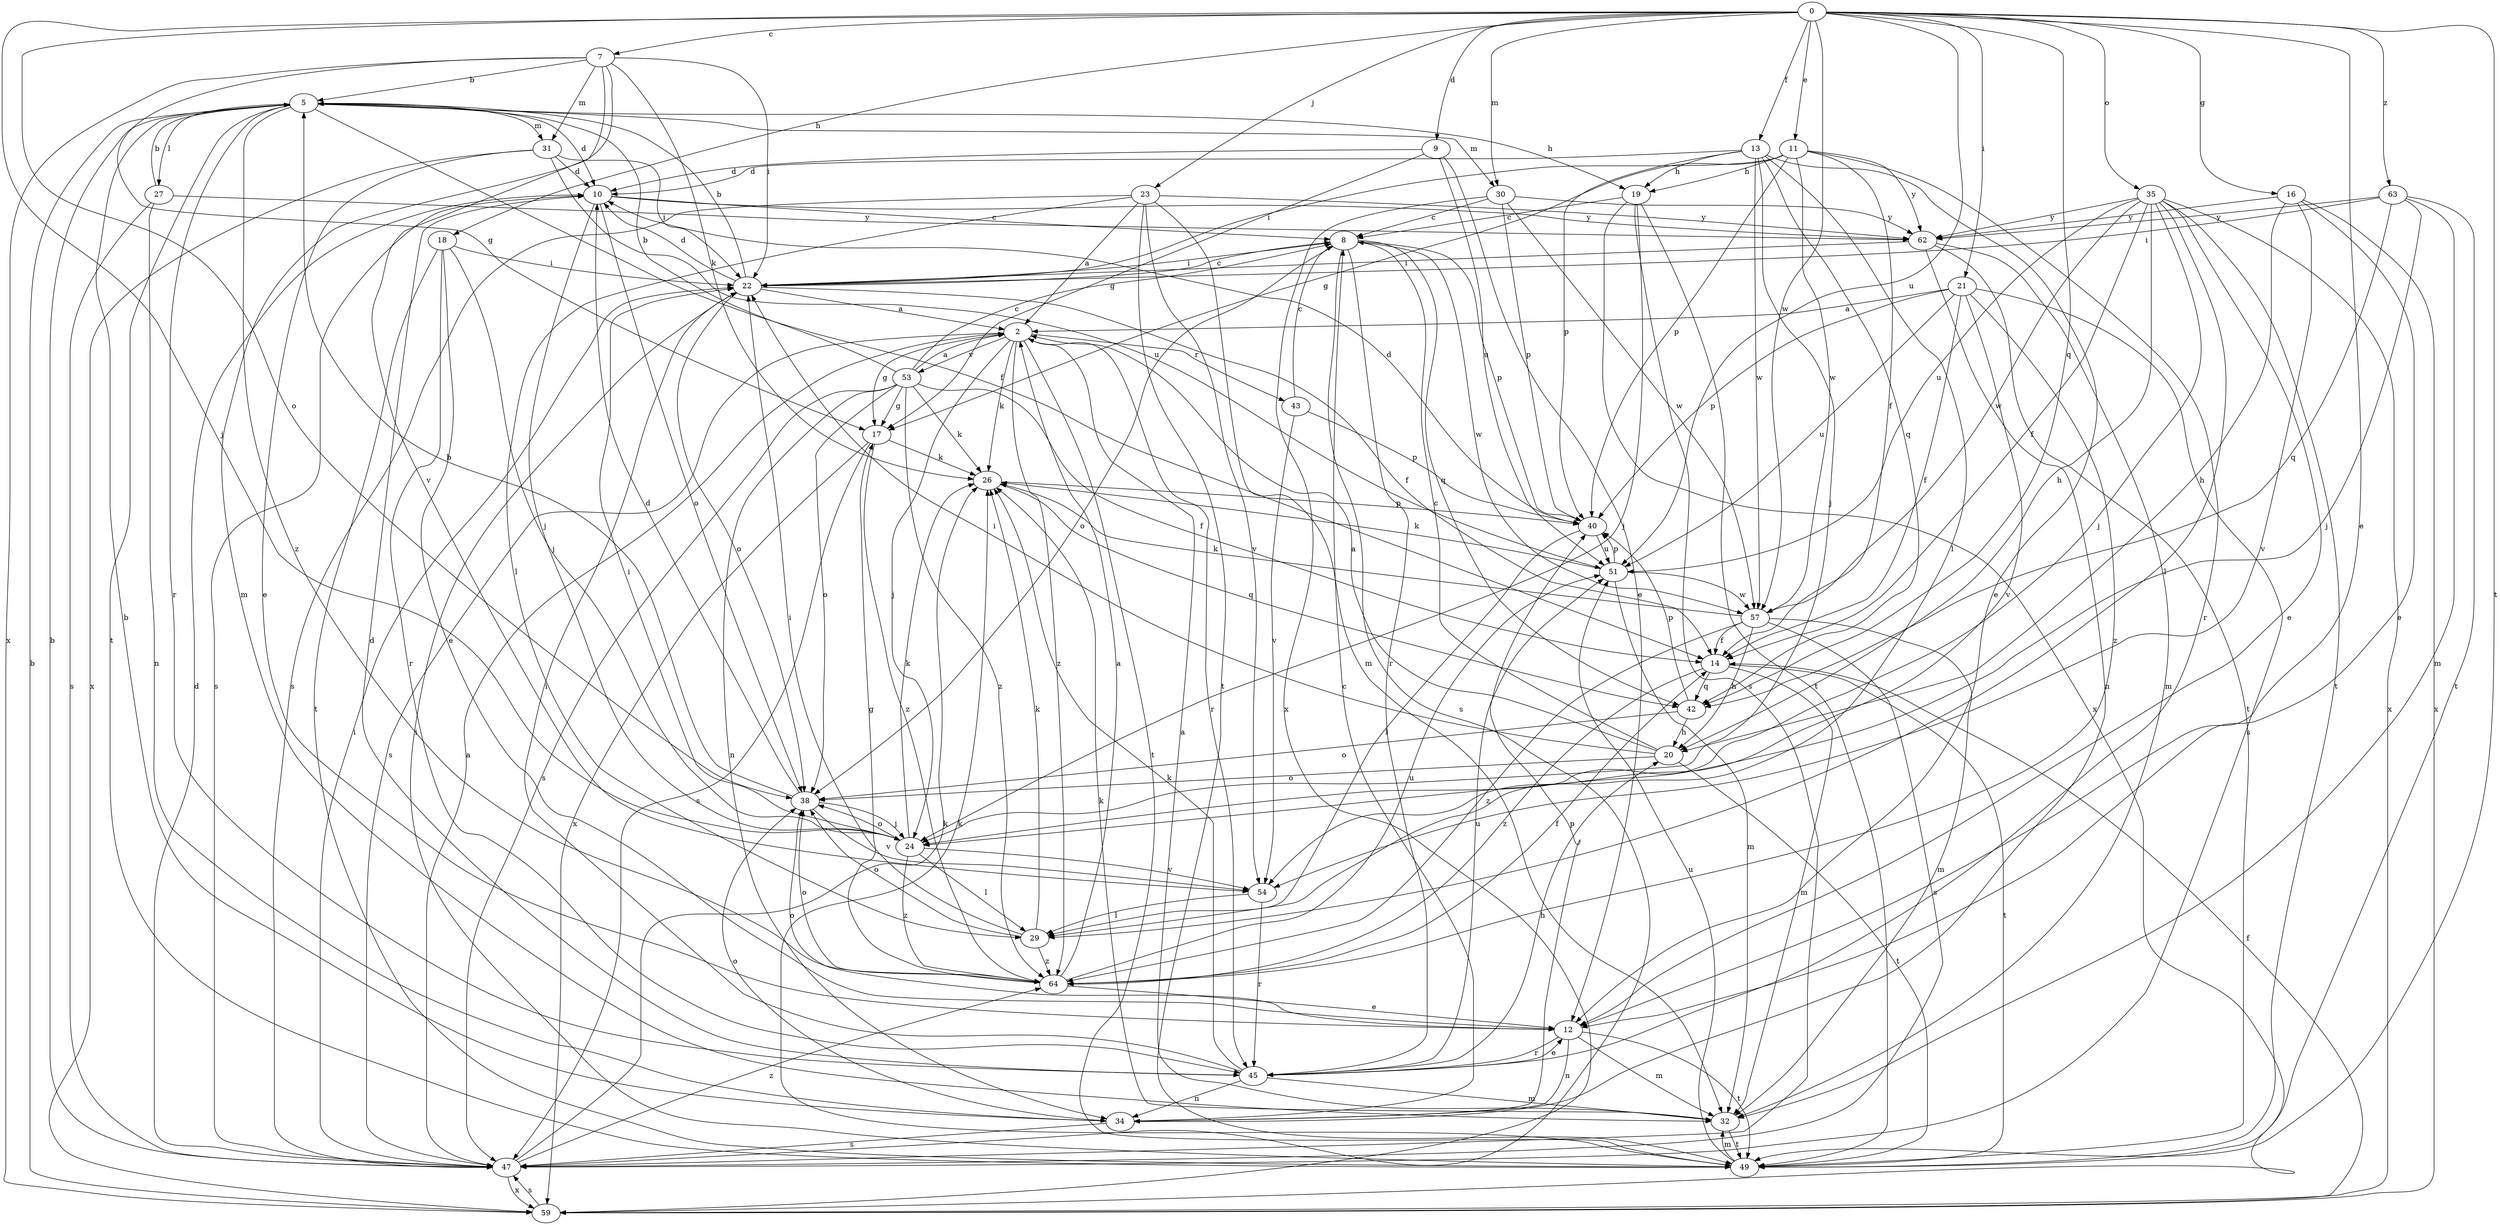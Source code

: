 strict digraph  {
0;
2;
5;
7;
8;
9;
10;
11;
12;
13;
14;
16;
17;
18;
19;
20;
21;
22;
23;
24;
26;
27;
29;
30;
31;
32;
34;
35;
38;
40;
42;
43;
45;
47;
49;
51;
53;
54;
57;
59;
62;
63;
64;
0 -> 7  [label=c];
0 -> 9  [label=d];
0 -> 11  [label=e];
0 -> 12  [label=e];
0 -> 13  [label=f];
0 -> 16  [label=g];
0 -> 18  [label=h];
0 -> 21  [label=i];
0 -> 23  [label=j];
0 -> 24  [label=j];
0 -> 30  [label=m];
0 -> 35  [label=o];
0 -> 38  [label=o];
0 -> 42  [label=q];
0 -> 49  [label=t];
0 -> 51  [label=u];
0 -> 57  [label=w];
0 -> 63  [label=z];
2 -> 17  [label=g];
2 -> 24  [label=j];
2 -> 26  [label=k];
2 -> 43  [label=r];
2 -> 45  [label=r];
2 -> 47  [label=s];
2 -> 49  [label=t];
2 -> 53  [label=v];
2 -> 64  [label=z];
5 -> 10  [label=d];
5 -> 14  [label=f];
5 -> 19  [label=h];
5 -> 27  [label=l];
5 -> 30  [label=m];
5 -> 31  [label=m];
5 -> 45  [label=r];
5 -> 49  [label=t];
5 -> 64  [label=z];
7 -> 5  [label=b];
7 -> 17  [label=g];
7 -> 22  [label=i];
7 -> 26  [label=k];
7 -> 31  [label=m];
7 -> 32  [label=m];
7 -> 54  [label=v];
7 -> 59  [label=x];
8 -> 22  [label=i];
8 -> 38  [label=o];
8 -> 40  [label=p];
8 -> 42  [label=q];
8 -> 45  [label=r];
8 -> 47  [label=s];
8 -> 57  [label=w];
9 -> 10  [label=d];
9 -> 12  [label=e];
9 -> 17  [label=g];
9 -> 51  [label=u];
10 -> 8  [label=c];
10 -> 24  [label=j];
10 -> 38  [label=o];
10 -> 47  [label=s];
10 -> 62  [label=y];
11 -> 14  [label=f];
11 -> 17  [label=g];
11 -> 19  [label=h];
11 -> 22  [label=i];
11 -> 40  [label=p];
11 -> 45  [label=r];
11 -> 57  [label=w];
11 -> 62  [label=y];
12 -> 32  [label=m];
12 -> 34  [label=n];
12 -> 38  [label=o];
12 -> 45  [label=r];
12 -> 49  [label=t];
13 -> 10  [label=d];
13 -> 12  [label=e];
13 -> 19  [label=h];
13 -> 24  [label=j];
13 -> 29  [label=l];
13 -> 40  [label=p];
13 -> 42  [label=q];
13 -> 57  [label=w];
14 -> 32  [label=m];
14 -> 42  [label=q];
14 -> 49  [label=t];
14 -> 64  [label=z];
16 -> 12  [label=e];
16 -> 20  [label=h];
16 -> 54  [label=v];
16 -> 59  [label=x];
16 -> 62  [label=y];
17 -> 26  [label=k];
17 -> 47  [label=s];
17 -> 59  [label=x];
17 -> 64  [label=z];
18 -> 12  [label=e];
18 -> 22  [label=i];
18 -> 24  [label=j];
18 -> 45  [label=r];
18 -> 49  [label=t];
19 -> 8  [label=c];
19 -> 24  [label=j];
19 -> 47  [label=s];
19 -> 49  [label=t];
19 -> 59  [label=x];
20 -> 2  [label=a];
20 -> 8  [label=c];
20 -> 22  [label=i];
20 -> 38  [label=o];
20 -> 49  [label=t];
21 -> 2  [label=a];
21 -> 14  [label=f];
21 -> 40  [label=p];
21 -> 47  [label=s];
21 -> 51  [label=u];
21 -> 54  [label=v];
21 -> 64  [label=z];
22 -> 2  [label=a];
22 -> 5  [label=b];
22 -> 8  [label=c];
22 -> 10  [label=d];
22 -> 14  [label=f];
22 -> 38  [label=o];
23 -> 2  [label=a];
23 -> 29  [label=l];
23 -> 32  [label=m];
23 -> 47  [label=s];
23 -> 49  [label=t];
23 -> 54  [label=v];
23 -> 62  [label=y];
24 -> 22  [label=i];
24 -> 26  [label=k];
24 -> 29  [label=l];
24 -> 38  [label=o];
24 -> 54  [label=v];
24 -> 64  [label=z];
26 -> 40  [label=p];
26 -> 42  [label=q];
27 -> 5  [label=b];
27 -> 34  [label=n];
27 -> 47  [label=s];
27 -> 62  [label=y];
29 -> 22  [label=i];
29 -> 26  [label=k];
29 -> 38  [label=o];
29 -> 64  [label=z];
30 -> 8  [label=c];
30 -> 40  [label=p];
30 -> 57  [label=w];
30 -> 59  [label=x];
30 -> 62  [label=y];
31 -> 10  [label=d];
31 -> 12  [label=e];
31 -> 22  [label=i];
31 -> 51  [label=u];
31 -> 59  [label=x];
32 -> 2  [label=a];
32 -> 26  [label=k];
32 -> 49  [label=t];
34 -> 5  [label=b];
34 -> 8  [label=c];
34 -> 38  [label=o];
34 -> 40  [label=p];
34 -> 47  [label=s];
35 -> 12  [label=e];
35 -> 14  [label=f];
35 -> 20  [label=h];
35 -> 24  [label=j];
35 -> 29  [label=l];
35 -> 49  [label=t];
35 -> 51  [label=u];
35 -> 57  [label=w];
35 -> 59  [label=x];
35 -> 62  [label=y];
38 -> 5  [label=b];
38 -> 10  [label=d];
38 -> 24  [label=j];
38 -> 54  [label=v];
40 -> 10  [label=d];
40 -> 29  [label=l];
40 -> 51  [label=u];
42 -> 20  [label=h];
42 -> 38  [label=o];
42 -> 40  [label=p];
43 -> 8  [label=c];
43 -> 40  [label=p];
43 -> 54  [label=v];
45 -> 10  [label=d];
45 -> 12  [label=e];
45 -> 20  [label=h];
45 -> 22  [label=i];
45 -> 26  [label=k];
45 -> 32  [label=m];
45 -> 34  [label=n];
45 -> 51  [label=u];
47 -> 2  [label=a];
47 -> 5  [label=b];
47 -> 10  [label=d];
47 -> 22  [label=i];
47 -> 26  [label=k];
47 -> 59  [label=x];
47 -> 64  [label=z];
49 -> 22  [label=i];
49 -> 26  [label=k];
49 -> 32  [label=m];
49 -> 51  [label=u];
51 -> 26  [label=k];
51 -> 32  [label=m];
51 -> 40  [label=p];
51 -> 57  [label=w];
53 -> 2  [label=a];
53 -> 5  [label=b];
53 -> 8  [label=c];
53 -> 14  [label=f];
53 -> 17  [label=g];
53 -> 26  [label=k];
53 -> 34  [label=n];
53 -> 38  [label=o];
53 -> 47  [label=s];
53 -> 64  [label=z];
54 -> 29  [label=l];
54 -> 45  [label=r];
57 -> 14  [label=f];
57 -> 20  [label=h];
57 -> 26  [label=k];
57 -> 32  [label=m];
57 -> 47  [label=s];
57 -> 64  [label=z];
59 -> 5  [label=b];
59 -> 14  [label=f];
59 -> 47  [label=s];
62 -> 22  [label=i];
62 -> 32  [label=m];
62 -> 34  [label=n];
62 -> 49  [label=t];
63 -> 22  [label=i];
63 -> 24  [label=j];
63 -> 32  [label=m];
63 -> 42  [label=q];
63 -> 49  [label=t];
63 -> 62  [label=y];
64 -> 2  [label=a];
64 -> 12  [label=e];
64 -> 14  [label=f];
64 -> 17  [label=g];
64 -> 38  [label=o];
64 -> 51  [label=u];
}
